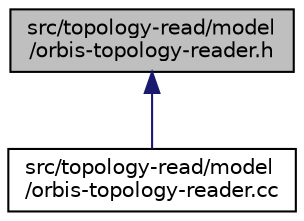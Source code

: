 digraph "src/topology-read/model/orbis-topology-reader.h"
{
 // LATEX_PDF_SIZE
  edge [fontname="Helvetica",fontsize="10",labelfontname="Helvetica",labelfontsize="10"];
  node [fontname="Helvetica",fontsize="10",shape=record];
  Node1 [label="src/topology-read/model\l/orbis-topology-reader.h",height=0.2,width=0.4,color="black", fillcolor="grey75", style="filled", fontcolor="black",tooltip="ns3::OrbisTopologyReader declaration."];
  Node1 -> Node2 [dir="back",color="midnightblue",fontsize="10",style="solid",fontname="Helvetica"];
  Node2 [label="src/topology-read/model\l/orbis-topology-reader.cc",height=0.2,width=0.4,color="black", fillcolor="white", style="filled",URL="$orbis-topology-reader_8cc.html",tooltip="ns3::OrbisTopologyReader implementation."];
}
